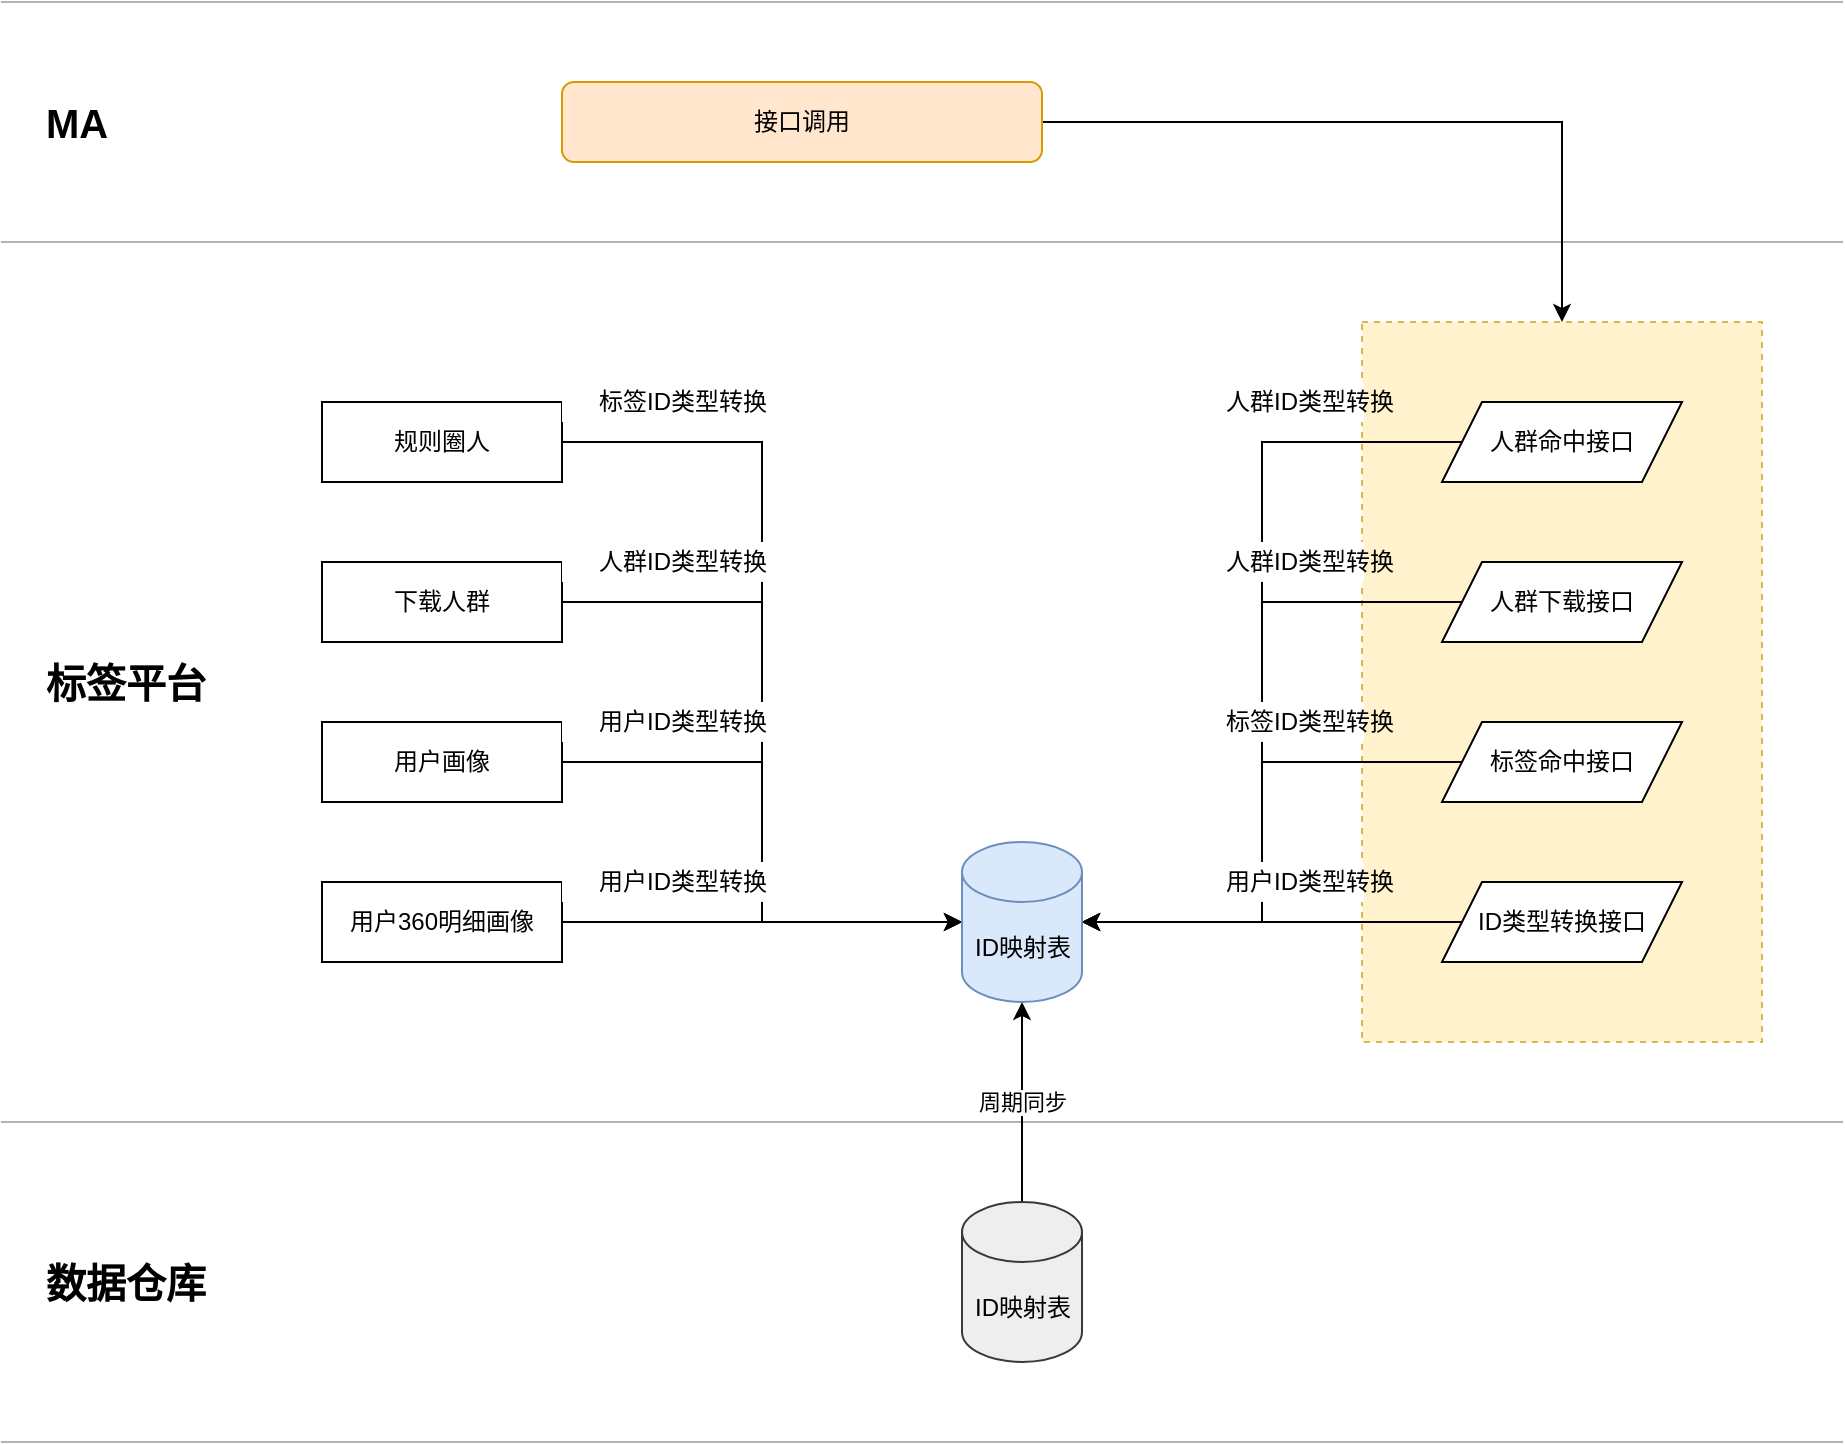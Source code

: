 <mxfile version="17.4.0" type="github">
  <diagram id="C5RBs43oDa-KdzZeNtuy" name="第 1 页">
    <mxGraphModel dx="1824" dy="1060" grid="0" gridSize="10" guides="1" tooltips="1" connect="1" arrows="1" fold="1" page="0" pageScale="1" pageWidth="827" pageHeight="1169" math="0" shadow="0">
      <root>
        <mxCell id="WIyWlLk6GJQsqaUBKTNV-0" />
        <mxCell id="WIyWlLk6GJQsqaUBKTNV-1" parent="WIyWlLk6GJQsqaUBKTNV-0" />
        <mxCell id="eu6fkqRIewA48-TLuKrc-0" value="" style="shape=partialRectangle;whiteSpace=wrap;html=1;left=0;right=0;fontSize=12;align=left;verticalAlign=middle;fontColor=#333333;fillColor=none;strokeColor=#B3B3B3;" vertex="1" parent="WIyWlLk6GJQsqaUBKTNV-1">
          <mxGeometry x="278" y="84" width="920" height="120" as="geometry" />
        </mxCell>
        <mxCell id="eu6fkqRIewA48-TLuKrc-1" value="" style="shape=partialRectangle;whiteSpace=wrap;html=1;left=0;right=0;fontSize=12;align=left;verticalAlign=middle;fillColor=none;strokeColor=#B3B3B3;" vertex="1" parent="WIyWlLk6GJQsqaUBKTNV-1">
          <mxGeometry x="278" y="204" width="920" height="440" as="geometry" />
        </mxCell>
        <mxCell id="eu6fkqRIewA48-TLuKrc-2" value="" style="shape=partialRectangle;whiteSpace=wrap;html=1;left=0;right=0;fontSize=12;align=left;verticalAlign=middle;fontColor=#333333;fillColor=none;strokeColor=#B3B3B3;" vertex="1" parent="WIyWlLk6GJQsqaUBKTNV-1">
          <mxGeometry x="278" y="644" width="920" height="160" as="geometry" />
        </mxCell>
        <mxCell id="eu6fkqRIewA48-TLuKrc-3" value="" style="rounded=0;whiteSpace=wrap;html=1;fontSize=12;verticalAlign=middle;dashed=1;strokeColor=#d6b656;fillColor=#fff2cc;" vertex="1" parent="WIyWlLk6GJQsqaUBKTNV-1">
          <mxGeometry x="958" y="244" width="200" height="360" as="geometry" />
        </mxCell>
        <mxCell id="eu6fkqRIewA48-TLuKrc-4" value="周期同步" style="edgeStyle=orthogonalEdgeStyle;rounded=0;orthogonalLoop=1;jettySize=auto;html=1;entryX=0.5;entryY=1;entryDx=0;entryDy=0;strokeWidth=1;exitX=0.5;exitY=0;exitDx=0;exitDy=0;exitPerimeter=0;entryPerimeter=0;" edge="1" parent="WIyWlLk6GJQsqaUBKTNV-1" source="eu6fkqRIewA48-TLuKrc-24" target="eu6fkqRIewA48-TLuKrc-25">
          <mxGeometry relative="1" as="geometry">
            <mxPoint x="858" y="684" as="sourcePoint" />
            <mxPoint x="858" y="564" as="targetPoint" />
          </mxGeometry>
        </mxCell>
        <mxCell id="eu6fkqRIewA48-TLuKrc-5" value="规则圈人" style="rounded=0;whiteSpace=wrap;html=1;" vertex="1" parent="WIyWlLk6GJQsqaUBKTNV-1">
          <mxGeometry x="438" y="284" width="120" height="40" as="geometry" />
        </mxCell>
        <mxCell id="eu6fkqRIewA48-TLuKrc-6" style="edgeStyle=orthogonalEdgeStyle;rounded=0;orthogonalLoop=1;jettySize=auto;html=1;exitX=1;exitY=0.5;exitDx=0;exitDy=0;entryX=0;entryY=0.5;entryDx=0;entryDy=0;fontSize=20;entryPerimeter=0;" edge="1" parent="WIyWlLk6GJQsqaUBKTNV-1" source="eu6fkqRIewA48-TLuKrc-21" target="eu6fkqRIewA48-TLuKrc-25">
          <mxGeometry relative="1" as="geometry">
            <mxPoint x="718" y="544" as="targetPoint" />
          </mxGeometry>
        </mxCell>
        <mxCell id="eu6fkqRIewA48-TLuKrc-7" style="edgeStyle=orthogonalEdgeStyle;rounded=0;orthogonalLoop=1;jettySize=auto;html=1;exitX=1;exitY=0.5;exitDx=0;exitDy=0;entryX=0;entryY=0.5;entryDx=0;entryDy=0;fontSize=12;strokeWidth=1;entryPerimeter=0;" edge="1" parent="WIyWlLk6GJQsqaUBKTNV-1" source="eu6fkqRIewA48-TLuKrc-8" target="eu6fkqRIewA48-TLuKrc-25">
          <mxGeometry relative="1" as="geometry">
            <mxPoint x="718" y="544" as="targetPoint" />
          </mxGeometry>
        </mxCell>
        <mxCell id="eu6fkqRIewA48-TLuKrc-8" value="用户画像" style="rounded=0;whiteSpace=wrap;html=1;" vertex="1" parent="WIyWlLk6GJQsqaUBKTNV-1">
          <mxGeometry x="438" y="444" width="120" height="40" as="geometry" />
        </mxCell>
        <mxCell id="eu6fkqRIewA48-TLuKrc-9" style="edgeStyle=orthogonalEdgeStyle;rounded=0;orthogonalLoop=1;jettySize=auto;html=1;fontSize=20;exitX=1;exitY=0.5;exitDx=0;exitDy=0;entryX=0;entryY=0.5;entryDx=0;entryDy=0;entryPerimeter=0;" edge="1" parent="WIyWlLk6GJQsqaUBKTNV-1" source="eu6fkqRIewA48-TLuKrc-10" target="eu6fkqRIewA48-TLuKrc-25">
          <mxGeometry relative="1" as="geometry">
            <mxPoint x="718" y="544" as="targetPoint" />
          </mxGeometry>
        </mxCell>
        <mxCell id="eu6fkqRIewA48-TLuKrc-10" value="用户360明细画像" style="rounded=0;whiteSpace=wrap;html=1;" vertex="1" parent="WIyWlLk6GJQsqaUBKTNV-1">
          <mxGeometry x="438" y="524" width="120" height="40" as="geometry" />
        </mxCell>
        <mxCell id="eu6fkqRIewA48-TLuKrc-11" value="数据仓库" style="text;html=1;strokeColor=none;fillColor=none;align=left;verticalAlign=middle;rounded=0;fontSize=20;fontStyle=1" vertex="1" parent="WIyWlLk6GJQsqaUBKTNV-1">
          <mxGeometry x="298" y="704" width="110" height="40" as="geometry" />
        </mxCell>
        <mxCell id="eu6fkqRIewA48-TLuKrc-12" value="标签平台" style="text;html=1;strokeColor=none;fillColor=none;align=left;verticalAlign=middle;rounded=0;fontSize=20;fontStyle=1" vertex="1" parent="WIyWlLk6GJQsqaUBKTNV-1">
          <mxGeometry x="298" y="404" width="110" height="40" as="geometry" />
        </mxCell>
        <mxCell id="eu6fkqRIewA48-TLuKrc-13" style="edgeStyle=orthogonalEdgeStyle;rounded=0;orthogonalLoop=1;jettySize=auto;html=1;entryX=1;entryY=0.5;entryDx=0;entryDy=0;fontSize=12;strokeWidth=1;entryPerimeter=0;" edge="1" parent="WIyWlLk6GJQsqaUBKTNV-1" source="eu6fkqRIewA48-TLuKrc-14" target="eu6fkqRIewA48-TLuKrc-25">
          <mxGeometry relative="1" as="geometry">
            <mxPoint x="838" y="544" as="targetPoint" />
          </mxGeometry>
        </mxCell>
        <mxCell id="eu6fkqRIewA48-TLuKrc-14" value="人群命中接口" style="shape=parallelogram;perimeter=parallelogramPerimeter;whiteSpace=wrap;html=1;fixedSize=1;fontSize=12;" vertex="1" parent="WIyWlLk6GJQsqaUBKTNV-1">
          <mxGeometry x="998" y="284" width="120" height="40" as="geometry" />
        </mxCell>
        <mxCell id="eu6fkqRIewA48-TLuKrc-15" style="edgeStyle=orthogonalEdgeStyle;rounded=0;orthogonalLoop=1;jettySize=auto;html=1;exitX=0;exitY=0.5;exitDx=0;exitDy=0;entryX=1;entryY=0.5;entryDx=0;entryDy=0;fontSize=12;strokeWidth=1;entryPerimeter=0;" edge="1" parent="WIyWlLk6GJQsqaUBKTNV-1" source="eu6fkqRIewA48-TLuKrc-16" target="eu6fkqRIewA48-TLuKrc-25">
          <mxGeometry relative="1" as="geometry">
            <mxPoint x="838" y="544" as="targetPoint" />
          </mxGeometry>
        </mxCell>
        <mxCell id="eu6fkqRIewA48-TLuKrc-16" value="人群下载接口" style="shape=parallelogram;perimeter=parallelogramPerimeter;whiteSpace=wrap;html=1;fixedSize=1;fontSize=12;" vertex="1" parent="WIyWlLk6GJQsqaUBKTNV-1">
          <mxGeometry x="998" y="364" width="120" height="40" as="geometry" />
        </mxCell>
        <mxCell id="eu6fkqRIewA48-TLuKrc-17" style="edgeStyle=orthogonalEdgeStyle;rounded=0;orthogonalLoop=1;jettySize=auto;html=1;exitX=0;exitY=0.5;exitDx=0;exitDy=0;entryX=1;entryY=0.5;entryDx=0;entryDy=0;fontSize=12;strokeWidth=1;entryPerimeter=0;" edge="1" parent="WIyWlLk6GJQsqaUBKTNV-1" source="eu6fkqRIewA48-TLuKrc-18" target="eu6fkqRIewA48-TLuKrc-25">
          <mxGeometry relative="1" as="geometry">
            <mxPoint x="838" y="544" as="targetPoint" />
          </mxGeometry>
        </mxCell>
        <mxCell id="eu6fkqRIewA48-TLuKrc-18" value="标签命中接口" style="shape=parallelogram;perimeter=parallelogramPerimeter;whiteSpace=wrap;html=1;fixedSize=1;fontSize=12;" vertex="1" parent="WIyWlLk6GJQsqaUBKTNV-1">
          <mxGeometry x="998" y="444" width="120" height="40" as="geometry" />
        </mxCell>
        <mxCell id="eu6fkqRIewA48-TLuKrc-19" style="edgeStyle=orthogonalEdgeStyle;rounded=0;orthogonalLoop=1;jettySize=auto;html=1;exitX=0;exitY=0.5;exitDx=0;exitDy=0;entryX=1;entryY=0.5;entryDx=0;entryDy=0;fontSize=12;strokeWidth=1;entryPerimeter=0;" edge="1" parent="WIyWlLk6GJQsqaUBKTNV-1" source="eu6fkqRIewA48-TLuKrc-20" target="eu6fkqRIewA48-TLuKrc-25">
          <mxGeometry relative="1" as="geometry">
            <mxPoint x="838" y="544" as="targetPoint" />
          </mxGeometry>
        </mxCell>
        <mxCell id="eu6fkqRIewA48-TLuKrc-20" value="ID类型转换接口" style="shape=parallelogram;perimeter=parallelogramPerimeter;whiteSpace=wrap;html=1;fixedSize=1;fontSize=12;" vertex="1" parent="WIyWlLk6GJQsqaUBKTNV-1">
          <mxGeometry x="998" y="524" width="120" height="40" as="geometry" />
        </mxCell>
        <mxCell id="eu6fkqRIewA48-TLuKrc-21" value="下载人群" style="rounded=0;whiteSpace=wrap;html=1;" vertex="1" parent="WIyWlLk6GJQsqaUBKTNV-1">
          <mxGeometry x="438" y="364" width="120" height="40" as="geometry" />
        </mxCell>
        <mxCell id="eu6fkqRIewA48-TLuKrc-22" value="" style="edgeStyle=orthogonalEdgeStyle;rounded=0;orthogonalLoop=1;jettySize=auto;html=1;exitX=1;exitY=0.5;exitDx=0;exitDy=0;entryX=0;entryY=0.5;entryDx=0;entryDy=0;fontSize=20;endArrow=none;entryPerimeter=0;" edge="1" parent="WIyWlLk6GJQsqaUBKTNV-1" source="eu6fkqRIewA48-TLuKrc-5" target="eu6fkqRIewA48-TLuKrc-25">
          <mxGeometry relative="1" as="geometry">
            <mxPoint x="498" y="324" as="sourcePoint" />
            <mxPoint x="718" y="544" as="targetPoint" />
          </mxGeometry>
        </mxCell>
        <mxCell id="eu6fkqRIewA48-TLuKrc-23" value="MA" style="text;html=1;strokeColor=none;fillColor=none;align=left;verticalAlign=middle;rounded=0;fontSize=20;fontStyle=1" vertex="1" parent="WIyWlLk6GJQsqaUBKTNV-1">
          <mxGeometry x="298" y="124" width="110" height="40" as="geometry" />
        </mxCell>
        <mxCell id="eu6fkqRIewA48-TLuKrc-24" value="ID映射表" style="shape=cylinder3;html=1;boundedLbl=1;backgroundOutline=1;size=15;fontSize=12;fillColor=#eeeeee;strokeColor=#36393d;" vertex="1" parent="WIyWlLk6GJQsqaUBKTNV-1">
          <mxGeometry x="758" y="684" width="60" height="80" as="geometry" />
        </mxCell>
        <mxCell id="eu6fkqRIewA48-TLuKrc-25" value="ID映射表" style="shape=cylinder3;html=1;boundedLbl=1;backgroundOutline=1;size=15;fontSize=12;fillColor=#dae8fc;strokeColor=#6c8ebf;" vertex="1" parent="WIyWlLk6GJQsqaUBKTNV-1">
          <mxGeometry x="758" y="504" width="60" height="80" as="geometry" />
        </mxCell>
        <mxCell id="eu6fkqRIewA48-TLuKrc-26" value="标签ID类型转换" style="text;html=1;strokeColor=none;align=center;verticalAlign=middle;rounded=0;fontSize=12;fillColor=#FFFFFF;" vertex="1" parent="WIyWlLk6GJQsqaUBKTNV-1">
          <mxGeometry x="558" y="274" width="120" height="20" as="geometry" />
        </mxCell>
        <mxCell id="eu6fkqRIewA48-TLuKrc-27" value="人群ID类型转换" style="text;html=1;strokeColor=none;align=center;verticalAlign=middle;rounded=0;fontSize=12;fillColor=#FFFFFF;" vertex="1" parent="WIyWlLk6GJQsqaUBKTNV-1">
          <mxGeometry x="558" y="354" width="120" height="20" as="geometry" />
        </mxCell>
        <mxCell id="eu6fkqRIewA48-TLuKrc-28" value="用户ID类型转换" style="text;html=1;strokeColor=none;align=center;verticalAlign=middle;rounded=0;fontSize=12;fillColor=#FFFFFF;" vertex="1" parent="WIyWlLk6GJQsqaUBKTNV-1">
          <mxGeometry x="558" y="434" width="120" height="20" as="geometry" />
        </mxCell>
        <mxCell id="eu6fkqRIewA48-TLuKrc-29" value="用户ID类型转换" style="text;html=1;strokeColor=none;align=center;verticalAlign=middle;rounded=0;fontSize=12;fillColor=#FFFFFF;" vertex="1" parent="WIyWlLk6GJQsqaUBKTNV-1">
          <mxGeometry x="558" y="514" width="120" height="20" as="geometry" />
        </mxCell>
        <mxCell id="eu6fkqRIewA48-TLuKrc-30" value="人群ID类型转换" style="text;html=1;strokeColor=none;align=left;verticalAlign=middle;rounded=0;fontSize=12;fillColor=#FFFFFF;" vertex="1" parent="WIyWlLk6GJQsqaUBKTNV-1">
          <mxGeometry x="888" y="274" width="71" height="20" as="geometry" />
        </mxCell>
        <mxCell id="eu6fkqRIewA48-TLuKrc-31" value="人群ID类型转换" style="text;html=1;strokeColor=none;align=left;verticalAlign=middle;rounded=0;fontSize=12;fillColor=#FFFFFF;" vertex="1" parent="WIyWlLk6GJQsqaUBKTNV-1">
          <mxGeometry x="888" y="354" width="71" height="20" as="geometry" />
        </mxCell>
        <mxCell id="eu6fkqRIewA48-TLuKrc-32" value="标签ID类型转换" style="text;html=1;strokeColor=none;align=left;verticalAlign=middle;rounded=0;fontSize=12;fillColor=#FFFFFF;" vertex="1" parent="WIyWlLk6GJQsqaUBKTNV-1">
          <mxGeometry x="888" y="434" width="71" height="20" as="geometry" />
        </mxCell>
        <mxCell id="eu6fkqRIewA48-TLuKrc-33" value="用户ID类型转换" style="text;html=1;strokeColor=none;align=left;verticalAlign=middle;rounded=0;fontSize=12;fillColor=#FFFFFF;" vertex="1" parent="WIyWlLk6GJQsqaUBKTNV-1">
          <mxGeometry x="888" y="514" width="71" height="20" as="geometry" />
        </mxCell>
        <mxCell id="eu6fkqRIewA48-TLuKrc-34" style="edgeStyle=orthogonalEdgeStyle;rounded=0;orthogonalLoop=1;jettySize=auto;html=1;exitX=1;exitY=0.5;exitDx=0;exitDy=0;entryX=0.5;entryY=0;entryDx=0;entryDy=0;fontSize=12;strokeWidth=1;" edge="1" parent="WIyWlLk6GJQsqaUBKTNV-1" source="eu6fkqRIewA48-TLuKrc-35" target="eu6fkqRIewA48-TLuKrc-3">
          <mxGeometry relative="1" as="geometry" />
        </mxCell>
        <mxCell id="eu6fkqRIewA48-TLuKrc-35" value="接口调用" style="rounded=1;whiteSpace=wrap;html=1;fontSize=12;fillColor=#ffe6cc;verticalAlign=middle;strokeColor=#d79b00;" vertex="1" parent="WIyWlLk6GJQsqaUBKTNV-1">
          <mxGeometry x="558" y="124" width="240" height="40" as="geometry" />
        </mxCell>
      </root>
    </mxGraphModel>
  </diagram>
</mxfile>
